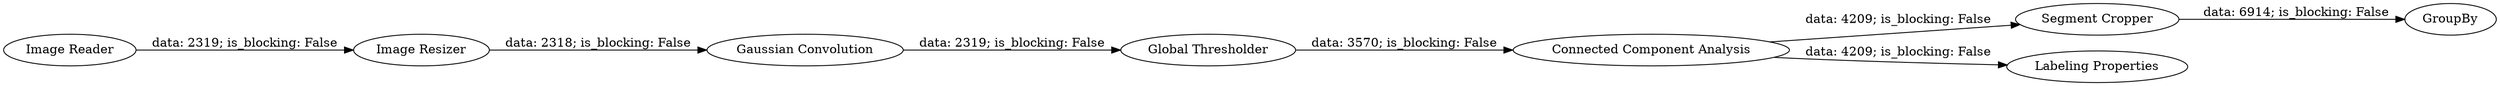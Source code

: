 digraph {
	"-1335287267252649471_8" [label="Segment Cropper"]
	"-1335287267252649471_5" [label="Gaussian Convolution"]
	"-1335287267252649471_313" [label=GroupBy]
	"-1335287267252649471_312" [label="Labeling Properties"]
	"-1335287267252649471_311" [label="Image Resizer"]
	"-1335287267252649471_6" [label="Global Thresholder"]
	"-1335287267252649471_2" [label="Connected Component Analysis"]
	"-1335287267252649471_1" [label="Image Reader"]
	"-1335287267252649471_2" -> "-1335287267252649471_312" [label="data: 4209; is_blocking: False"]
	"-1335287267252649471_8" -> "-1335287267252649471_313" [label="data: 6914; is_blocking: False"]
	"-1335287267252649471_6" -> "-1335287267252649471_2" [label="data: 3570; is_blocking: False"]
	"-1335287267252649471_5" -> "-1335287267252649471_6" [label="data: 2319; is_blocking: False"]
	"-1335287267252649471_311" -> "-1335287267252649471_5" [label="data: 2318; is_blocking: False"]
	"-1335287267252649471_2" -> "-1335287267252649471_8" [label="data: 4209; is_blocking: False"]
	"-1335287267252649471_1" -> "-1335287267252649471_311" [label="data: 2319; is_blocking: False"]
	rankdir=LR
}

